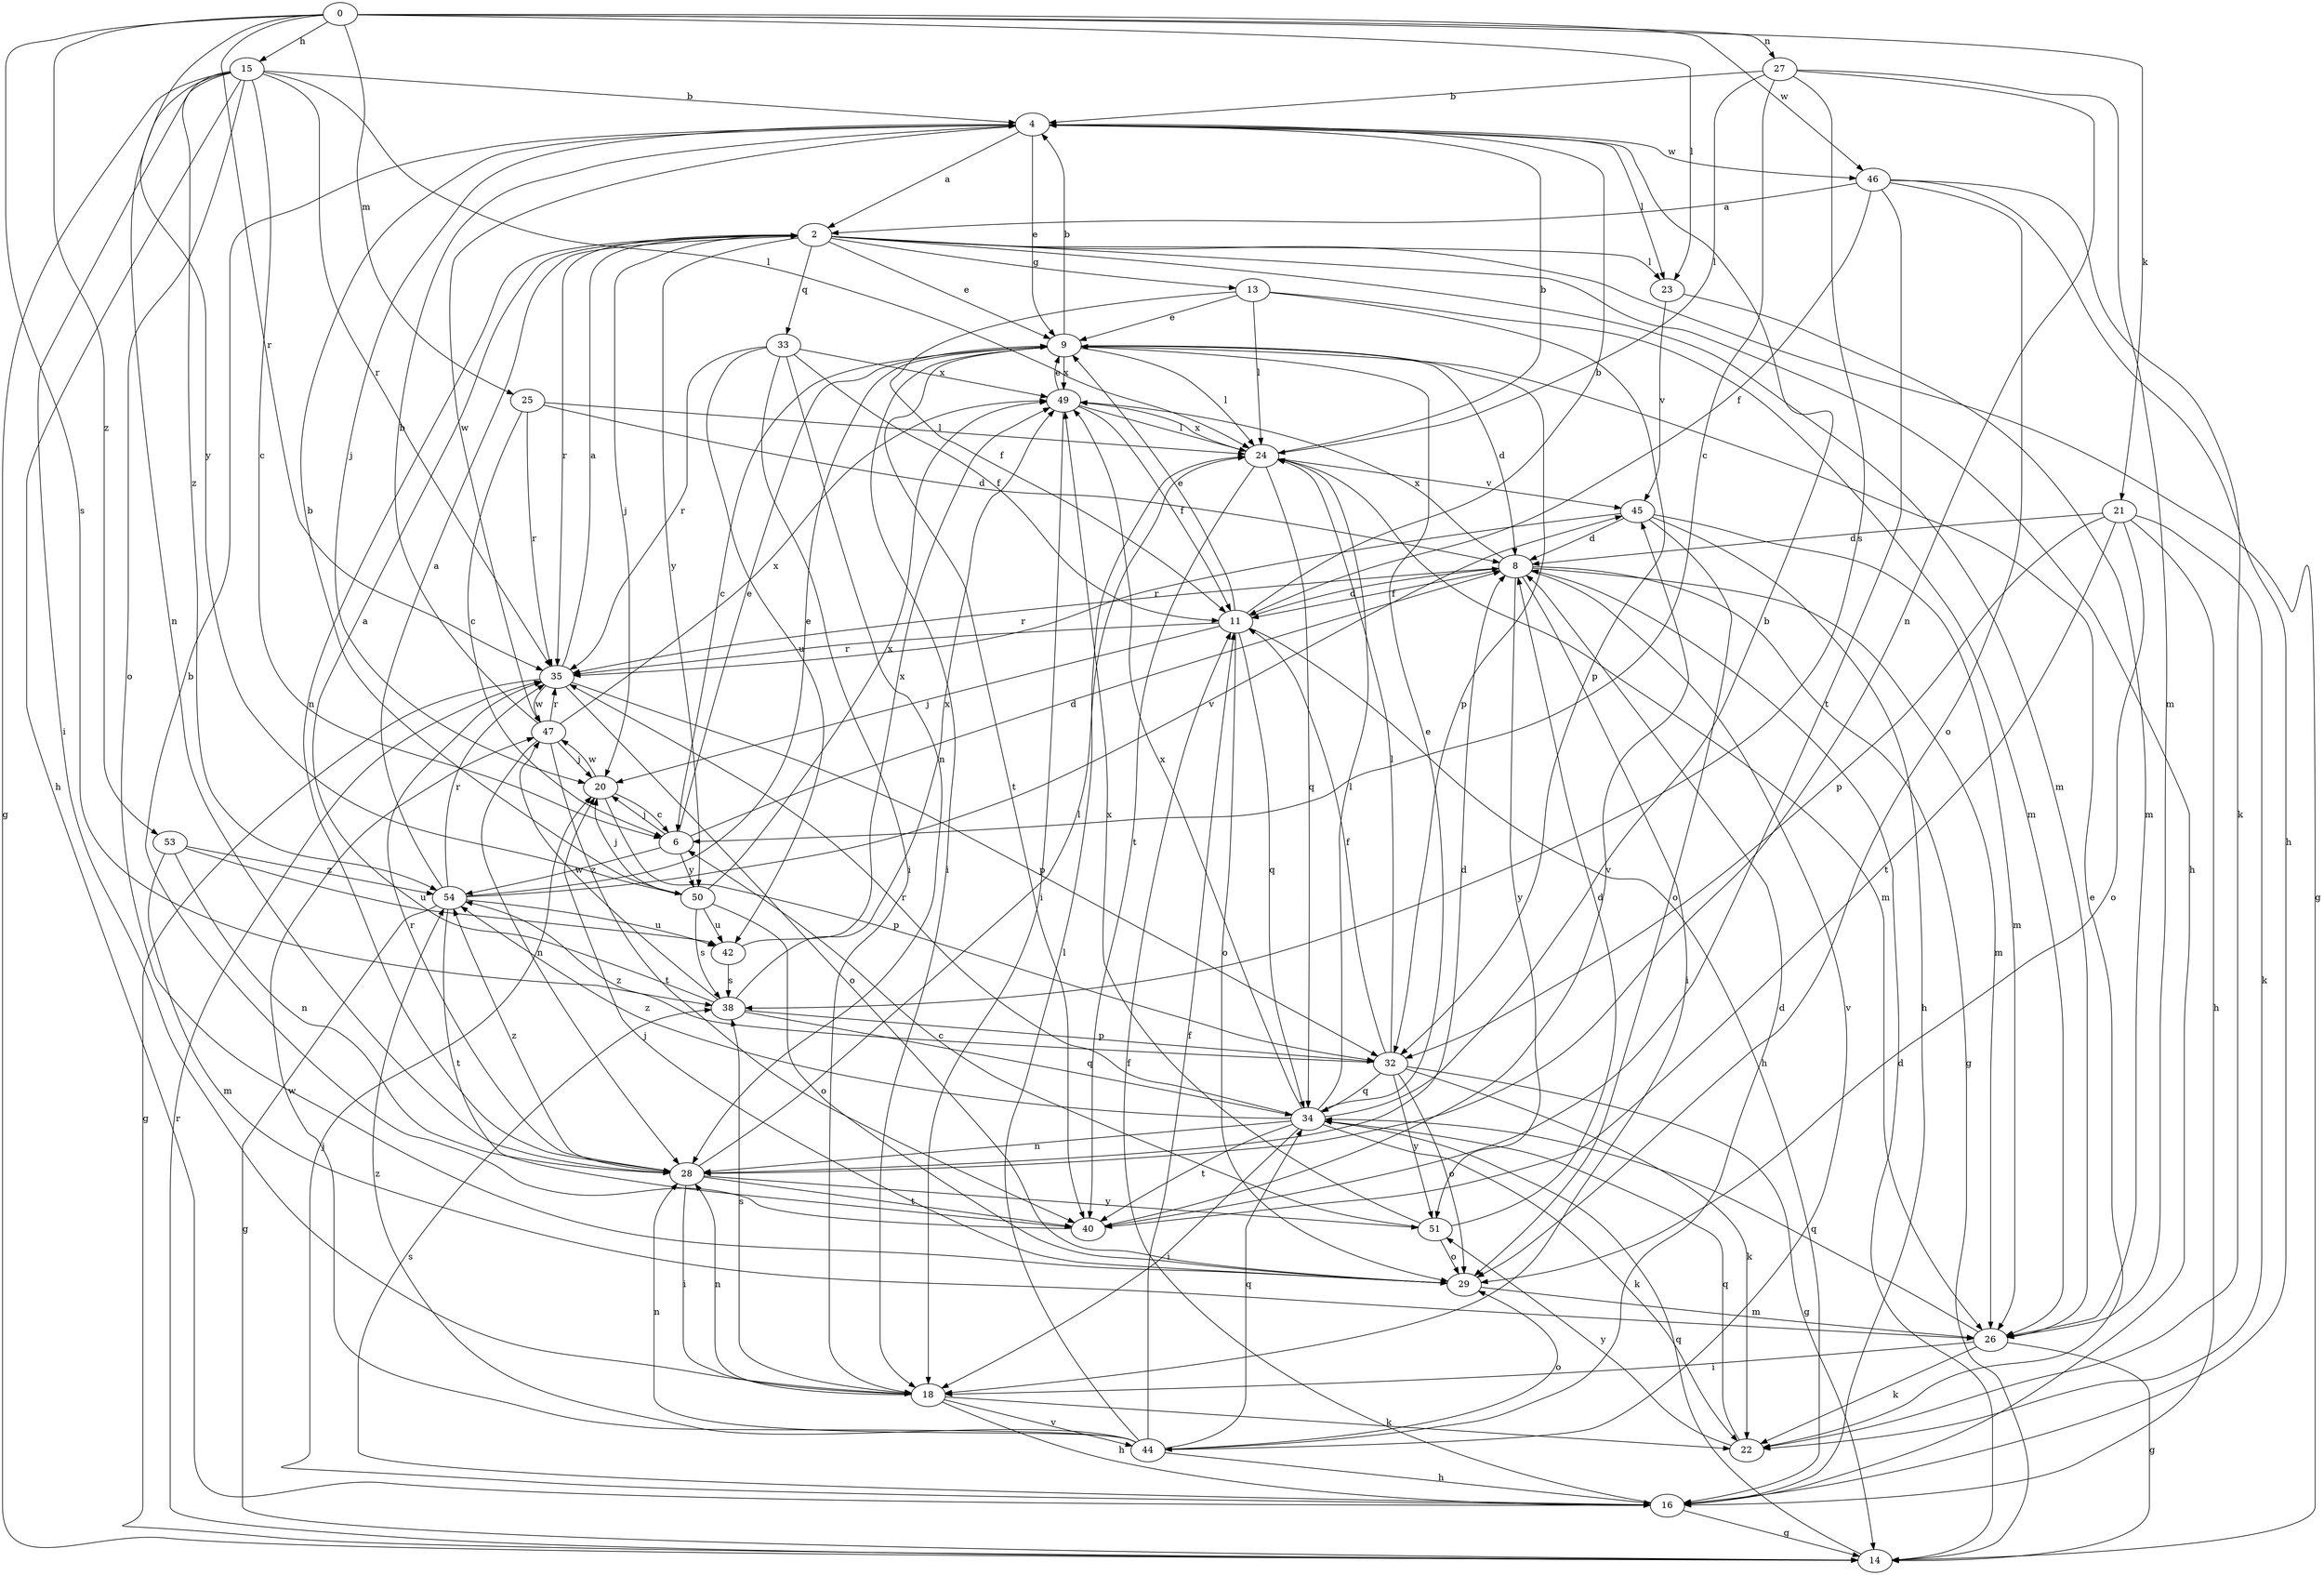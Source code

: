 strict digraph  {
0;
2;
4;
6;
8;
9;
11;
13;
14;
15;
16;
18;
20;
21;
22;
23;
24;
25;
26;
27;
28;
29;
32;
33;
34;
35;
38;
40;
42;
44;
45;
46;
47;
49;
50;
51;
53;
54;
0 -> 15  [label=h];
0 -> 21  [label=k];
0 -> 23  [label=l];
0 -> 25  [label=m];
0 -> 27  [label=n];
0 -> 35  [label=r];
0 -> 38  [label=s];
0 -> 46  [label=w];
0 -> 50  [label=y];
0 -> 53  [label=z];
2 -> 9  [label=e];
2 -> 13  [label=g];
2 -> 14  [label=g];
2 -> 16  [label=h];
2 -> 20  [label=j];
2 -> 23  [label=l];
2 -> 26  [label=m];
2 -> 28  [label=n];
2 -> 33  [label=q];
2 -> 35  [label=r];
2 -> 50  [label=y];
4 -> 2  [label=a];
4 -> 9  [label=e];
4 -> 20  [label=j];
4 -> 23  [label=l];
4 -> 46  [label=w];
4 -> 47  [label=w];
6 -> 8  [label=d];
6 -> 9  [label=e];
6 -> 20  [label=j];
6 -> 50  [label=y];
6 -> 54  [label=z];
8 -> 11  [label=f];
8 -> 14  [label=g];
8 -> 18  [label=i];
8 -> 26  [label=m];
8 -> 35  [label=r];
8 -> 44  [label=v];
8 -> 49  [label=x];
8 -> 51  [label=y];
9 -> 4  [label=b];
9 -> 6  [label=c];
9 -> 8  [label=d];
9 -> 18  [label=i];
9 -> 24  [label=l];
9 -> 32  [label=p];
9 -> 40  [label=t];
9 -> 49  [label=x];
11 -> 4  [label=b];
11 -> 8  [label=d];
11 -> 9  [label=e];
11 -> 16  [label=h];
11 -> 20  [label=j];
11 -> 29  [label=o];
11 -> 34  [label=q];
11 -> 35  [label=r];
13 -> 9  [label=e];
13 -> 11  [label=f];
13 -> 24  [label=l];
13 -> 26  [label=m];
13 -> 32  [label=p];
14 -> 8  [label=d];
14 -> 34  [label=q];
14 -> 35  [label=r];
15 -> 4  [label=b];
15 -> 6  [label=c];
15 -> 14  [label=g];
15 -> 16  [label=h];
15 -> 18  [label=i];
15 -> 24  [label=l];
15 -> 28  [label=n];
15 -> 29  [label=o];
15 -> 35  [label=r];
15 -> 54  [label=z];
16 -> 11  [label=f];
16 -> 14  [label=g];
16 -> 20  [label=j];
16 -> 38  [label=s];
18 -> 16  [label=h];
18 -> 22  [label=k];
18 -> 28  [label=n];
18 -> 38  [label=s];
18 -> 44  [label=v];
20 -> 6  [label=c];
20 -> 32  [label=p];
20 -> 47  [label=w];
21 -> 8  [label=d];
21 -> 16  [label=h];
21 -> 22  [label=k];
21 -> 29  [label=o];
21 -> 32  [label=p];
21 -> 40  [label=t];
22 -> 9  [label=e];
22 -> 34  [label=q];
22 -> 51  [label=y];
23 -> 26  [label=m];
23 -> 45  [label=v];
24 -> 4  [label=b];
24 -> 26  [label=m];
24 -> 34  [label=q];
24 -> 40  [label=t];
24 -> 45  [label=v];
24 -> 49  [label=x];
25 -> 6  [label=c];
25 -> 8  [label=d];
25 -> 24  [label=l];
25 -> 35  [label=r];
26 -> 14  [label=g];
26 -> 18  [label=i];
26 -> 22  [label=k];
26 -> 34  [label=q];
27 -> 4  [label=b];
27 -> 6  [label=c];
27 -> 24  [label=l];
27 -> 26  [label=m];
27 -> 28  [label=n];
27 -> 38  [label=s];
28 -> 8  [label=d];
28 -> 18  [label=i];
28 -> 24  [label=l];
28 -> 35  [label=r];
28 -> 40  [label=t];
28 -> 51  [label=y];
28 -> 54  [label=z];
29 -> 20  [label=j];
29 -> 26  [label=m];
32 -> 11  [label=f];
32 -> 14  [label=g];
32 -> 22  [label=k];
32 -> 24  [label=l];
32 -> 29  [label=o];
32 -> 34  [label=q];
32 -> 51  [label=y];
32 -> 54  [label=z];
33 -> 11  [label=f];
33 -> 18  [label=i];
33 -> 28  [label=n];
33 -> 35  [label=r];
33 -> 42  [label=u];
33 -> 49  [label=x];
34 -> 4  [label=b];
34 -> 9  [label=e];
34 -> 18  [label=i];
34 -> 22  [label=k];
34 -> 24  [label=l];
34 -> 28  [label=n];
34 -> 35  [label=r];
34 -> 40  [label=t];
34 -> 49  [label=x];
34 -> 54  [label=z];
35 -> 2  [label=a];
35 -> 14  [label=g];
35 -> 29  [label=o];
35 -> 32  [label=p];
35 -> 47  [label=w];
38 -> 2  [label=a];
38 -> 32  [label=p];
38 -> 34  [label=q];
38 -> 47  [label=w];
38 -> 49  [label=x];
40 -> 4  [label=b];
40 -> 45  [label=v];
42 -> 38  [label=s];
42 -> 49  [label=x];
44 -> 8  [label=d];
44 -> 11  [label=f];
44 -> 16  [label=h];
44 -> 24  [label=l];
44 -> 28  [label=n];
44 -> 29  [label=o];
44 -> 34  [label=q];
44 -> 47  [label=w];
44 -> 54  [label=z];
45 -> 8  [label=d];
45 -> 16  [label=h];
45 -> 26  [label=m];
45 -> 29  [label=o];
45 -> 35  [label=r];
46 -> 2  [label=a];
46 -> 11  [label=f];
46 -> 16  [label=h];
46 -> 22  [label=k];
46 -> 29  [label=o];
46 -> 40  [label=t];
47 -> 4  [label=b];
47 -> 20  [label=j];
47 -> 28  [label=n];
47 -> 35  [label=r];
47 -> 40  [label=t];
47 -> 49  [label=x];
49 -> 9  [label=e];
49 -> 11  [label=f];
49 -> 18  [label=i];
49 -> 24  [label=l];
50 -> 4  [label=b];
50 -> 20  [label=j];
50 -> 29  [label=o];
50 -> 38  [label=s];
50 -> 42  [label=u];
50 -> 49  [label=x];
51 -> 6  [label=c];
51 -> 8  [label=d];
51 -> 29  [label=o];
51 -> 49  [label=x];
53 -> 26  [label=m];
53 -> 28  [label=n];
53 -> 42  [label=u];
53 -> 54  [label=z];
54 -> 2  [label=a];
54 -> 9  [label=e];
54 -> 14  [label=g];
54 -> 35  [label=r];
54 -> 40  [label=t];
54 -> 42  [label=u];
54 -> 45  [label=v];
}
